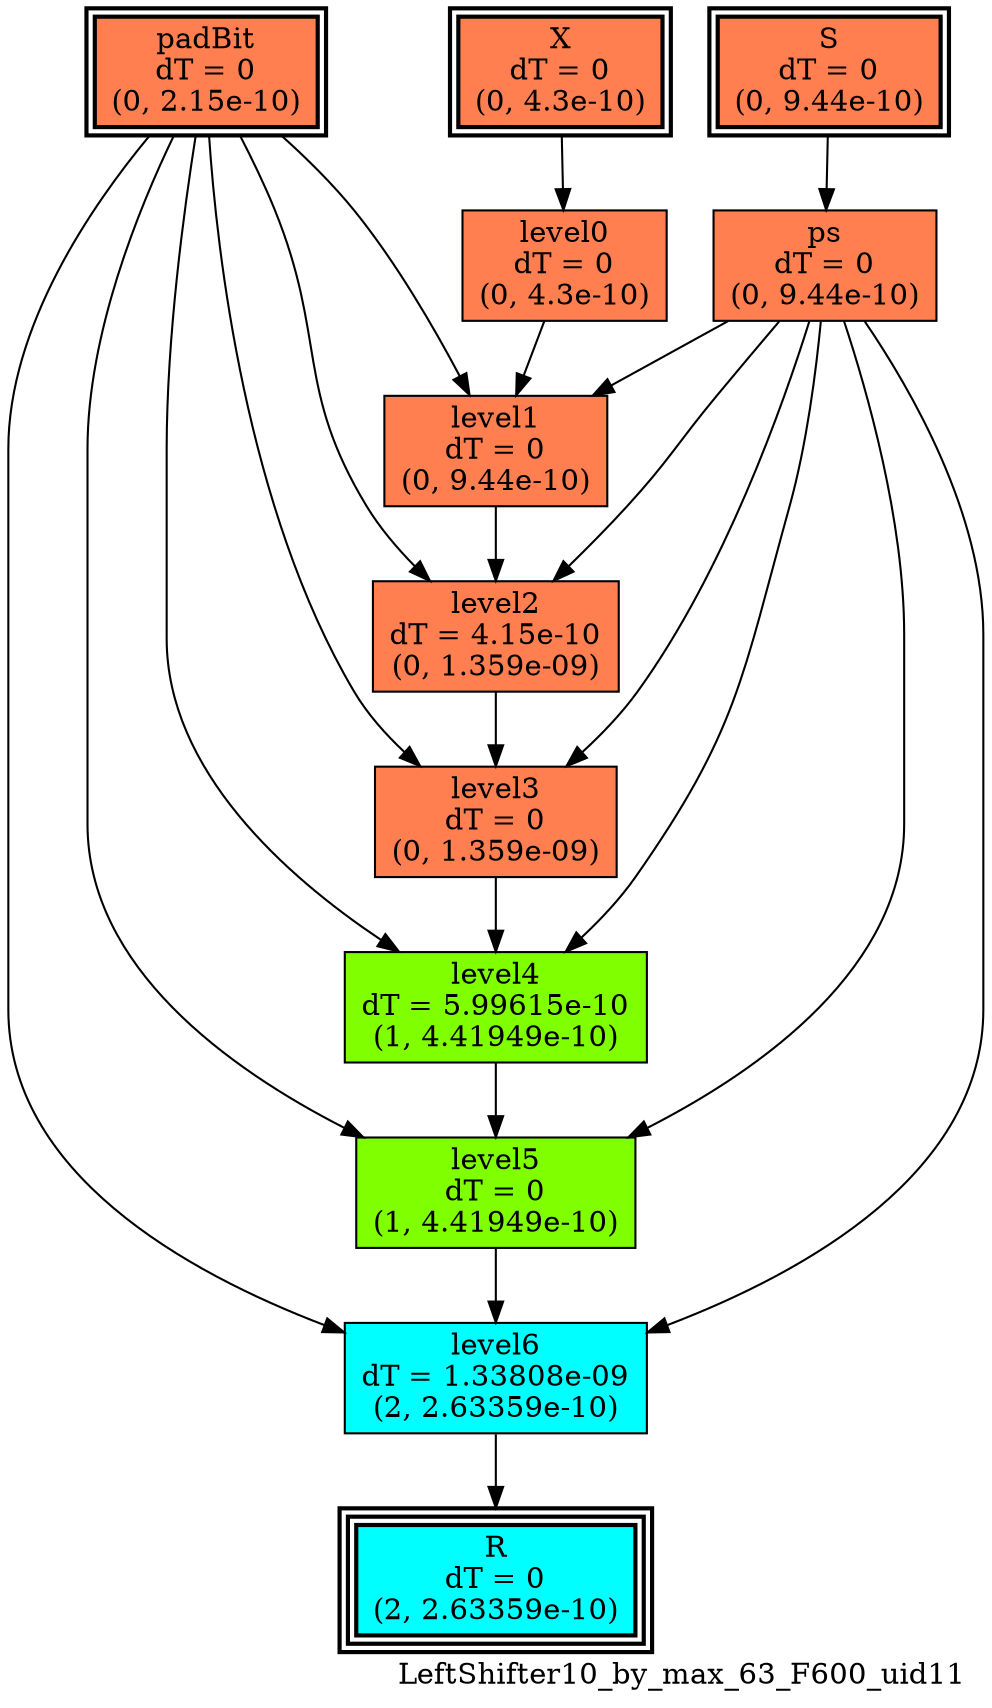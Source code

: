 digraph LeftShifter10_by_max_63_F600_uid11
{
	//graph drawing options
	label=LeftShifter10_by_max_63_F600_uid11;
	labelloc=bottom;
	labeljust=right;
	ratio=auto;
	nodesep=0.25;
	ranksep=0.5;

	//input/output signals of operator LeftShifter10_by_max_63_F600_uid11
	X__LeftShifter10_by_max_63_F600_uid11 [ label="X\ndT = 0\n(0, 4.3e-10)", shape=box, color=black, style="bold, filled", fillcolor=coral, peripheries=2 ];
	S__LeftShifter10_by_max_63_F600_uid11 [ label="S\ndT = 0\n(0, 9.44e-10)", shape=box, color=black, style="bold, filled", fillcolor=coral, peripheries=2 ];
	padBit__LeftShifter10_by_max_63_F600_uid11 [ label="padBit\ndT = 0\n(0, 2.15e-10)", shape=box, color=black, style="bold, filled", fillcolor=coral, peripheries=2 ];
	R__LeftShifter10_by_max_63_F600_uid11 [ label="R\ndT = 0\n(2, 2.63359e-10)", shape=box, color=black, style="bold, filled", fillcolor=cyan, peripheries=3 ];
	{rank=same X__LeftShifter10_by_max_63_F600_uid11, S__LeftShifter10_by_max_63_F600_uid11, padBit__LeftShifter10_by_max_63_F600_uid11};
	{rank=same R__LeftShifter10_by_max_63_F600_uid11};
	//internal signals of operator LeftShifter10_by_max_63_F600_uid11
	ps__LeftShifter10_by_max_63_F600_uid11 [ label="ps\ndT = 0\n(0, 9.44e-10)", shape=box, color=black, style=filled, fillcolor=coral, peripheries=1 ];
	level0__LeftShifter10_by_max_63_F600_uid11 [ label="level0\ndT = 0\n(0, 4.3e-10)", shape=box, color=black, style=filled, fillcolor=coral, peripheries=1 ];
	level1__LeftShifter10_by_max_63_F600_uid11 [ label="level1\ndT = 0\n(0, 9.44e-10)", shape=box, color=black, style=filled, fillcolor=coral, peripheries=1 ];
	level2__LeftShifter10_by_max_63_F600_uid11 [ label="level2\ndT = 4.15e-10\n(0, 1.359e-09)", shape=box, color=black, style=filled, fillcolor=coral, peripheries=1 ];
	level3__LeftShifter10_by_max_63_F600_uid11 [ label="level3\ndT = 0\n(0, 1.359e-09)", shape=box, color=black, style=filled, fillcolor=coral, peripheries=1 ];
	level4__LeftShifter10_by_max_63_F600_uid11 [ label="level4\ndT = 5.99615e-10\n(1, 4.41949e-10)", shape=box, color=black, style=filled, fillcolor=chartreuse, peripheries=1 ];
	level5__LeftShifter10_by_max_63_F600_uid11 [ label="level5\ndT = 0\n(1, 4.41949e-10)", shape=box, color=black, style=filled, fillcolor=chartreuse, peripheries=1 ];
	level6__LeftShifter10_by_max_63_F600_uid11 [ label="level6\ndT = 1.33808e-09\n(2, 2.63359e-10)", shape=box, color=black, style=filled, fillcolor=cyan, peripheries=1 ];

	//subcomponents of operator LeftShifter10_by_max_63_F600_uid11

	//input and internal signal connections of operator LeftShifter10_by_max_63_F600_uid11
	X__LeftShifter10_by_max_63_F600_uid11 -> level0__LeftShifter10_by_max_63_F600_uid11 [ arrowhead=normal, arrowsize=1.0, arrowtail=normal, color=black, dir=forward  ];
	S__LeftShifter10_by_max_63_F600_uid11 -> ps__LeftShifter10_by_max_63_F600_uid11 [ arrowhead=normal, arrowsize=1.0, arrowtail=normal, color=black, dir=forward  ];
	padBit__LeftShifter10_by_max_63_F600_uid11 -> level1__LeftShifter10_by_max_63_F600_uid11 [ arrowhead=normal, arrowsize=1.0, arrowtail=normal, color=black, dir=forward  ];
	padBit__LeftShifter10_by_max_63_F600_uid11 -> level2__LeftShifter10_by_max_63_F600_uid11 [ arrowhead=normal, arrowsize=1.0, arrowtail=normal, color=black, dir=forward  ];
	padBit__LeftShifter10_by_max_63_F600_uid11 -> level3__LeftShifter10_by_max_63_F600_uid11 [ arrowhead=normal, arrowsize=1.0, arrowtail=normal, color=black, dir=forward  ];
	padBit__LeftShifter10_by_max_63_F600_uid11 -> level4__LeftShifter10_by_max_63_F600_uid11 [ arrowhead=normal, arrowsize=1.0, arrowtail=normal, color=black, dir=forward  ];
	padBit__LeftShifter10_by_max_63_F600_uid11 -> level5__LeftShifter10_by_max_63_F600_uid11 [ arrowhead=normal, arrowsize=1.0, arrowtail=normal, color=black, dir=forward  ];
	padBit__LeftShifter10_by_max_63_F600_uid11 -> level6__LeftShifter10_by_max_63_F600_uid11 [ arrowhead=normal, arrowsize=1.0, arrowtail=normal, color=black, dir=forward  ];
	ps__LeftShifter10_by_max_63_F600_uid11 -> level1__LeftShifter10_by_max_63_F600_uid11 [ arrowhead=normal, arrowsize=1.0, arrowtail=normal, color=black, dir=forward  ];
	ps__LeftShifter10_by_max_63_F600_uid11 -> level2__LeftShifter10_by_max_63_F600_uid11 [ arrowhead=normal, arrowsize=1.0, arrowtail=normal, color=black, dir=forward  ];
	ps__LeftShifter10_by_max_63_F600_uid11 -> level3__LeftShifter10_by_max_63_F600_uid11 [ arrowhead=normal, arrowsize=1.0, arrowtail=normal, color=black, dir=forward  ];
	ps__LeftShifter10_by_max_63_F600_uid11 -> level4__LeftShifter10_by_max_63_F600_uid11 [ arrowhead=normal, arrowsize=1.0, arrowtail=normal, color=black, dir=forward  ];
	ps__LeftShifter10_by_max_63_F600_uid11 -> level5__LeftShifter10_by_max_63_F600_uid11 [ arrowhead=normal, arrowsize=1.0, arrowtail=normal, color=black, dir=forward  ];
	ps__LeftShifter10_by_max_63_F600_uid11 -> level6__LeftShifter10_by_max_63_F600_uid11 [ arrowhead=normal, arrowsize=1.0, arrowtail=normal, color=black, dir=forward  ];
	level0__LeftShifter10_by_max_63_F600_uid11 -> level1__LeftShifter10_by_max_63_F600_uid11 [ arrowhead=normal, arrowsize=1.0, arrowtail=normal, color=black, dir=forward  ];
	level1__LeftShifter10_by_max_63_F600_uid11 -> level2__LeftShifter10_by_max_63_F600_uid11 [ arrowhead=normal, arrowsize=1.0, arrowtail=normal, color=black, dir=forward  ];
	level2__LeftShifter10_by_max_63_F600_uid11 -> level3__LeftShifter10_by_max_63_F600_uid11 [ arrowhead=normal, arrowsize=1.0, arrowtail=normal, color=black, dir=forward  ];
	level3__LeftShifter10_by_max_63_F600_uid11 -> level4__LeftShifter10_by_max_63_F600_uid11 [ arrowhead=normal, arrowsize=1.0, arrowtail=normal, color=black, dir=forward  ];
	level4__LeftShifter10_by_max_63_F600_uid11 -> level5__LeftShifter10_by_max_63_F600_uid11 [ arrowhead=normal, arrowsize=1.0, arrowtail=normal, color=black, dir=forward  ];
	level5__LeftShifter10_by_max_63_F600_uid11 -> level6__LeftShifter10_by_max_63_F600_uid11 [ arrowhead=normal, arrowsize=1.0, arrowtail=normal, color=black, dir=forward  ];
	level6__LeftShifter10_by_max_63_F600_uid11 -> R__LeftShifter10_by_max_63_F600_uid11 [ arrowhead=normal, arrowsize=1.0, arrowtail=normal, color=black, dir=forward  ];
}

